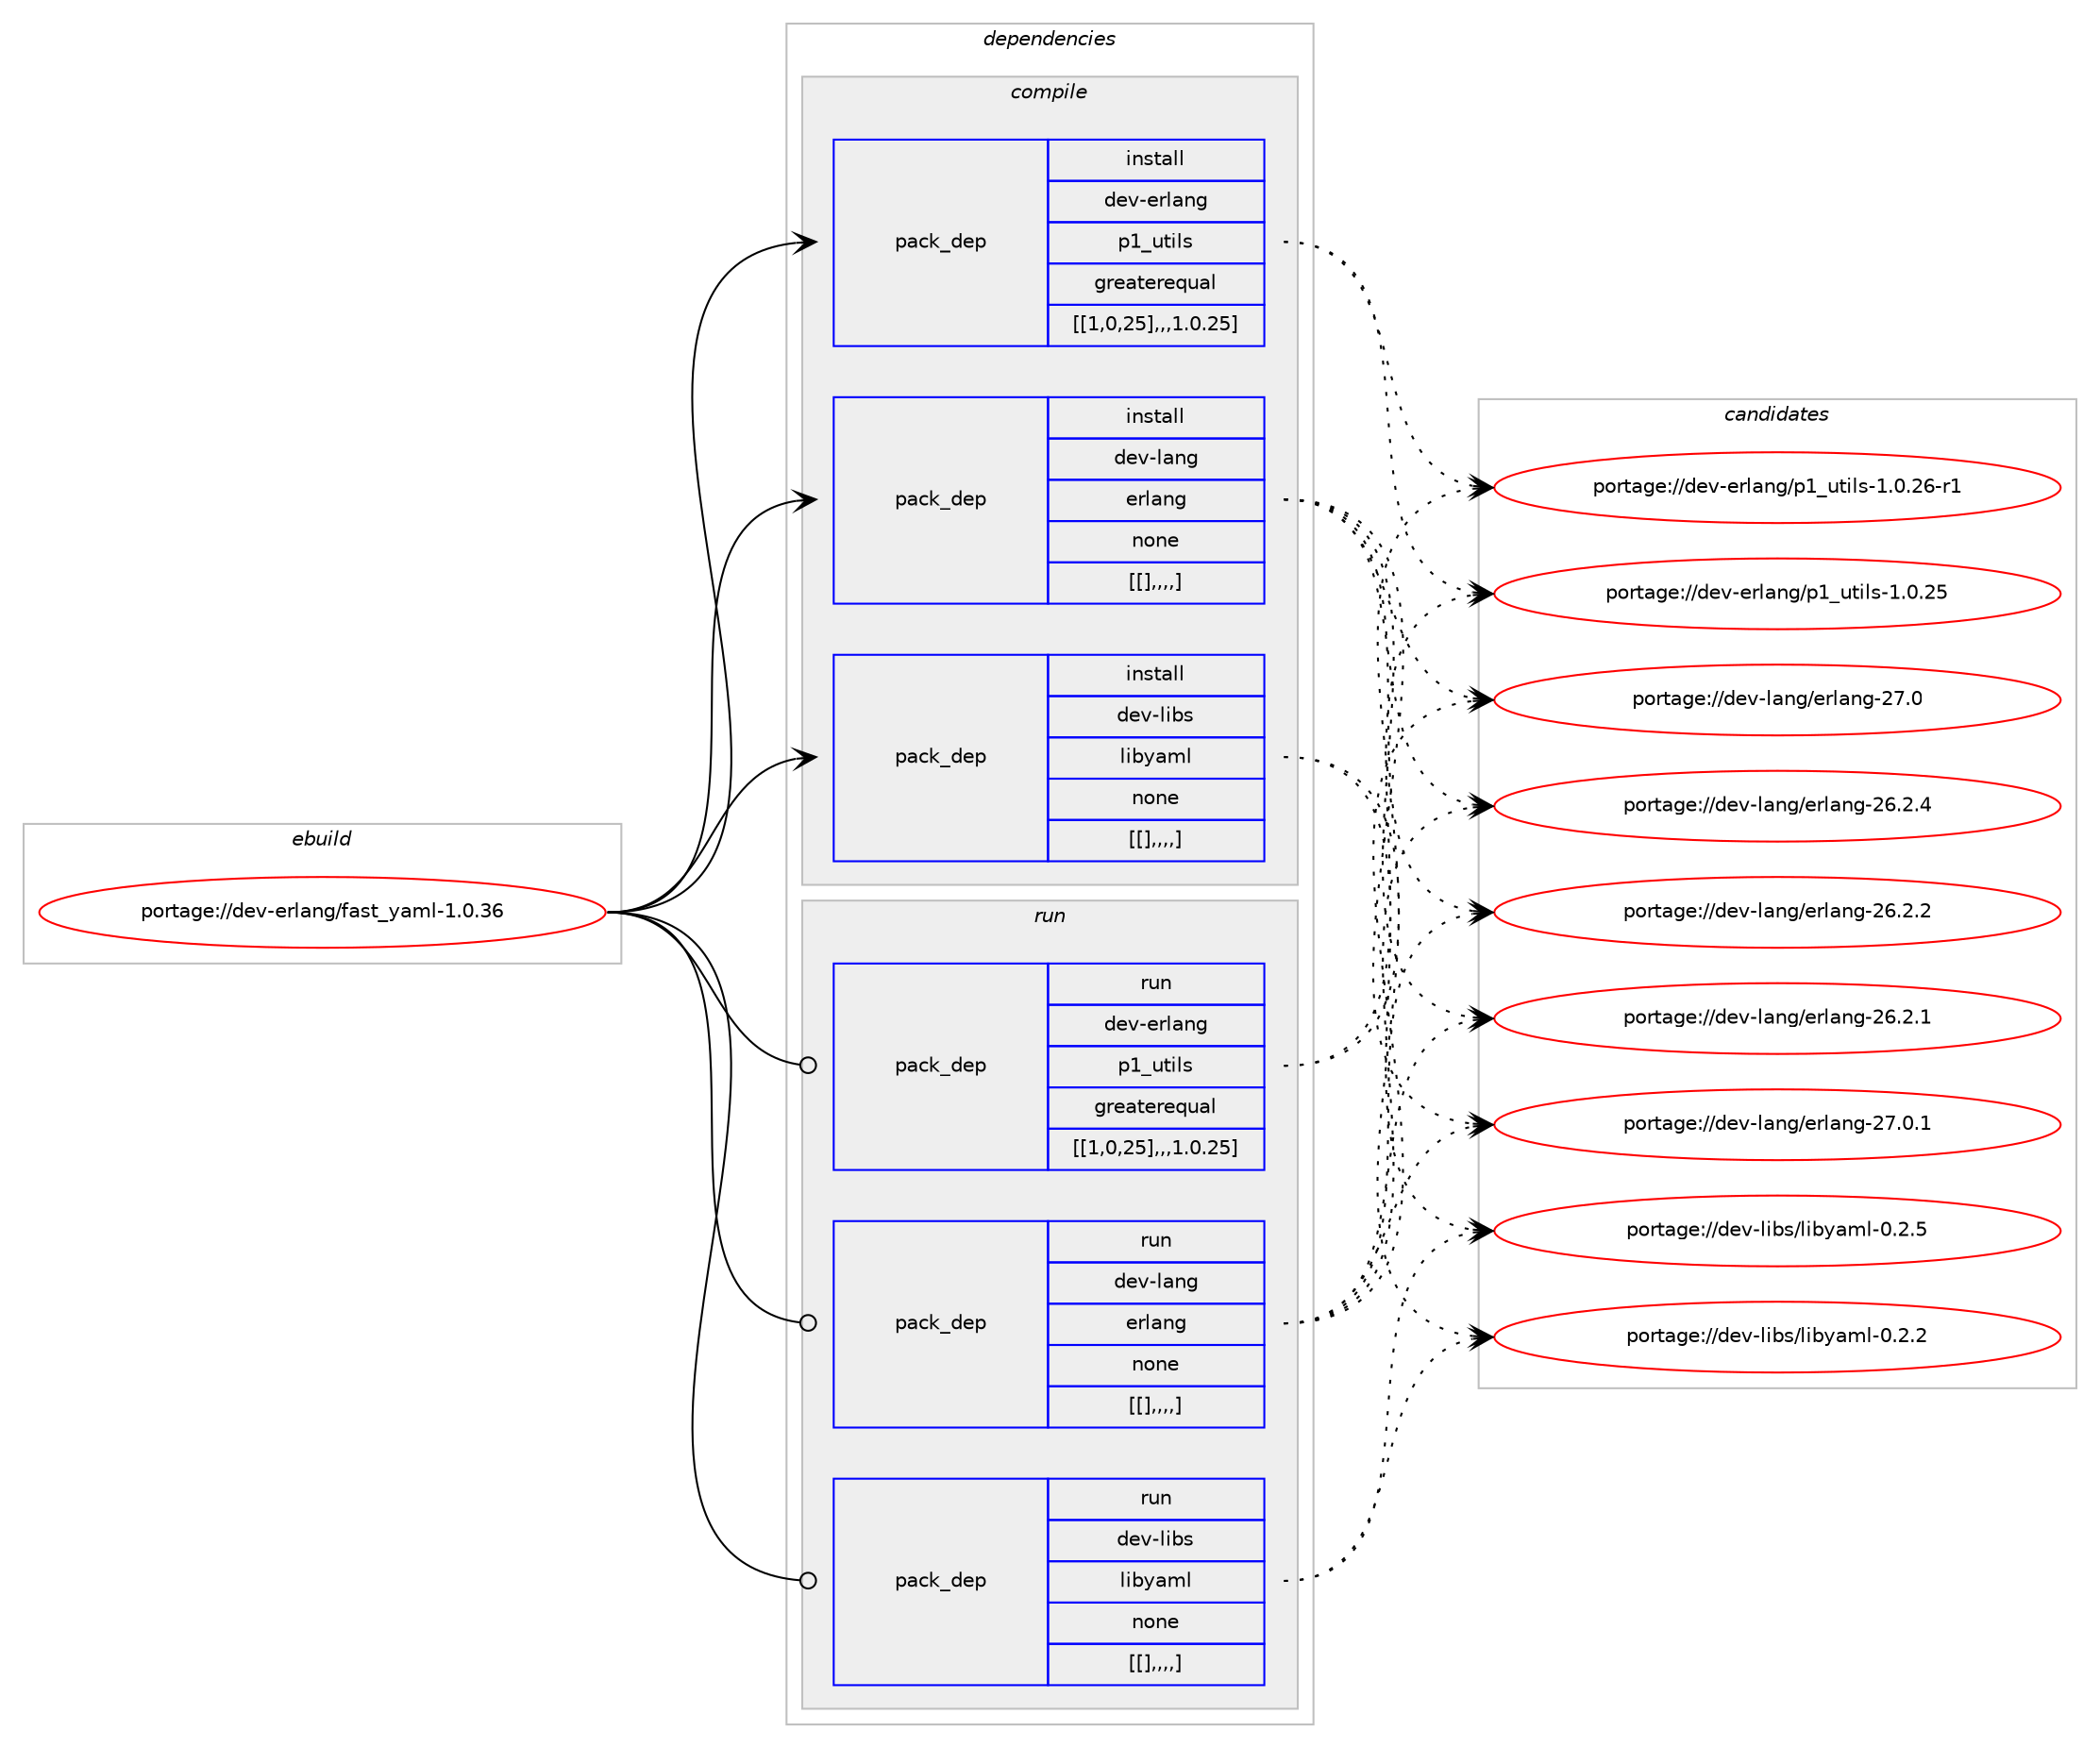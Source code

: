 digraph prolog {

# *************
# Graph options
# *************

newrank=true;
concentrate=true;
compound=true;
graph [rankdir=LR,fontname=Helvetica,fontsize=10,ranksep=1.5];#, ranksep=2.5, nodesep=0.2];
edge  [arrowhead=vee];
node  [fontname=Helvetica,fontsize=10];

# **********
# The ebuild
# **********

subgraph cluster_leftcol {
color=gray;
label=<<i>ebuild</i>>;
id [label="portage://dev-erlang/fast_yaml-1.0.36", color=red, width=4, href="../dev-erlang/fast_yaml-1.0.36.svg"];
}

# ****************
# The dependencies
# ****************

subgraph cluster_midcol {
color=gray;
label=<<i>dependencies</i>>;
subgraph cluster_compile {
fillcolor="#eeeeee";
style=filled;
label=<<i>compile</i>>;
subgraph pack55791 {
dependency78266 [label=<<TABLE BORDER="0" CELLBORDER="1" CELLSPACING="0" CELLPADDING="4" WIDTH="220"><TR><TD ROWSPAN="6" CELLPADDING="30">pack_dep</TD></TR><TR><TD WIDTH="110">install</TD></TR><TR><TD>dev-erlang</TD></TR><TR><TD>p1_utils</TD></TR><TR><TD>greaterequal</TD></TR><TR><TD>[[1,0,25],,,1.0.25]</TD></TR></TABLE>>, shape=none, color=blue];
}
id:e -> dependency78266:w [weight=20,style="solid",arrowhead="vee"];
subgraph pack55816 {
dependency78321 [label=<<TABLE BORDER="0" CELLBORDER="1" CELLSPACING="0" CELLPADDING="4" WIDTH="220"><TR><TD ROWSPAN="6" CELLPADDING="30">pack_dep</TD></TR><TR><TD WIDTH="110">install</TD></TR><TR><TD>dev-lang</TD></TR><TR><TD>erlang</TD></TR><TR><TD>none</TD></TR><TR><TD>[[],,,,]</TD></TR></TABLE>>, shape=none, color=blue];
}
id:e -> dependency78321:w [weight=20,style="solid",arrowhead="vee"];
subgraph pack55916 {
dependency78393 [label=<<TABLE BORDER="0" CELLBORDER="1" CELLSPACING="0" CELLPADDING="4" WIDTH="220"><TR><TD ROWSPAN="6" CELLPADDING="30">pack_dep</TD></TR><TR><TD WIDTH="110">install</TD></TR><TR><TD>dev-libs</TD></TR><TR><TD>libyaml</TD></TR><TR><TD>none</TD></TR><TR><TD>[[],,,,]</TD></TR></TABLE>>, shape=none, color=blue];
}
id:e -> dependency78393:w [weight=20,style="solid",arrowhead="vee"];
}
subgraph cluster_compileandrun {
fillcolor="#eeeeee";
style=filled;
label=<<i>compile and run</i>>;
}
subgraph cluster_run {
fillcolor="#eeeeee";
style=filled;
label=<<i>run</i>>;
subgraph pack55921 {
dependency78435 [label=<<TABLE BORDER="0" CELLBORDER="1" CELLSPACING="0" CELLPADDING="4" WIDTH="220"><TR><TD ROWSPAN="6" CELLPADDING="30">pack_dep</TD></TR><TR><TD WIDTH="110">run</TD></TR><TR><TD>dev-erlang</TD></TR><TR><TD>p1_utils</TD></TR><TR><TD>greaterequal</TD></TR><TR><TD>[[1,0,25],,,1.0.25]</TD></TR></TABLE>>, shape=none, color=blue];
}
id:e -> dependency78435:w [weight=20,style="solid",arrowhead="odot"];
subgraph pack55969 {
dependency78473 [label=<<TABLE BORDER="0" CELLBORDER="1" CELLSPACING="0" CELLPADDING="4" WIDTH="220"><TR><TD ROWSPAN="6" CELLPADDING="30">pack_dep</TD></TR><TR><TD WIDTH="110">run</TD></TR><TR><TD>dev-lang</TD></TR><TR><TD>erlang</TD></TR><TR><TD>none</TD></TR><TR><TD>[[],,,,]</TD></TR></TABLE>>, shape=none, color=blue];
}
id:e -> dependency78473:w [weight=20,style="solid",arrowhead="odot"];
subgraph pack55991 {
dependency78504 [label=<<TABLE BORDER="0" CELLBORDER="1" CELLSPACING="0" CELLPADDING="4" WIDTH="220"><TR><TD ROWSPAN="6" CELLPADDING="30">pack_dep</TD></TR><TR><TD WIDTH="110">run</TD></TR><TR><TD>dev-libs</TD></TR><TR><TD>libyaml</TD></TR><TR><TD>none</TD></TR><TR><TD>[[],,,,]</TD></TR></TABLE>>, shape=none, color=blue];
}
id:e -> dependency78504:w [weight=20,style="solid",arrowhead="odot"];
}
}

# **************
# The candidates
# **************

subgraph cluster_choices {
rank=same;
color=gray;
label=<<i>candidates</i>>;

subgraph choice55481 {
color=black;
nodesep=1;
choice1001011184510111410897110103471124995117116105108115454946484650544511449 [label="portage://dev-erlang/p1_utils-1.0.26-r1", color=red, width=4,href="../dev-erlang/p1_utils-1.0.26-r1.svg"];
choice100101118451011141089711010347112499511711610510811545494648465053 [label="portage://dev-erlang/p1_utils-1.0.25", color=red, width=4,href="../dev-erlang/p1_utils-1.0.25.svg"];
dependency78266:e -> choice1001011184510111410897110103471124995117116105108115454946484650544511449:w [style=dotted,weight="100"];
dependency78266:e -> choice100101118451011141089711010347112499511711610510811545494648465053:w [style=dotted,weight="100"];
}
subgraph choice55489 {
color=black;
nodesep=1;
choice1001011184510897110103471011141089711010345505546484649 [label="portage://dev-lang/erlang-27.0.1", color=red, width=4,href="../dev-lang/erlang-27.0.1.svg"];
choice100101118451089711010347101114108971101034550554648 [label="portage://dev-lang/erlang-27.0", color=red, width=4,href="../dev-lang/erlang-27.0.svg"];
choice1001011184510897110103471011141089711010345505446504652 [label="portage://dev-lang/erlang-26.2.4", color=red, width=4,href="../dev-lang/erlang-26.2.4.svg"];
choice1001011184510897110103471011141089711010345505446504650 [label="portage://dev-lang/erlang-26.2.2", color=red, width=4,href="../dev-lang/erlang-26.2.2.svg"];
choice1001011184510897110103471011141089711010345505446504649 [label="portage://dev-lang/erlang-26.2.1", color=red, width=4,href="../dev-lang/erlang-26.2.1.svg"];
dependency78321:e -> choice1001011184510897110103471011141089711010345505546484649:w [style=dotted,weight="100"];
dependency78321:e -> choice100101118451089711010347101114108971101034550554648:w [style=dotted,weight="100"];
dependency78321:e -> choice1001011184510897110103471011141089711010345505446504652:w [style=dotted,weight="100"];
dependency78321:e -> choice1001011184510897110103471011141089711010345505446504650:w [style=dotted,weight="100"];
dependency78321:e -> choice1001011184510897110103471011141089711010345505446504649:w [style=dotted,weight="100"];
}
subgraph choice55514 {
color=black;
nodesep=1;
choice1001011184510810598115471081059812197109108454846504653 [label="portage://dev-libs/libyaml-0.2.5", color=red, width=4,href="../dev-libs/libyaml-0.2.5.svg"];
choice1001011184510810598115471081059812197109108454846504650 [label="portage://dev-libs/libyaml-0.2.2", color=red, width=4,href="../dev-libs/libyaml-0.2.2.svg"];
dependency78393:e -> choice1001011184510810598115471081059812197109108454846504653:w [style=dotted,weight="100"];
dependency78393:e -> choice1001011184510810598115471081059812197109108454846504650:w [style=dotted,weight="100"];
}
subgraph choice55529 {
color=black;
nodesep=1;
choice1001011184510111410897110103471124995117116105108115454946484650544511449 [label="portage://dev-erlang/p1_utils-1.0.26-r1", color=red, width=4,href="../dev-erlang/p1_utils-1.0.26-r1.svg"];
choice100101118451011141089711010347112499511711610510811545494648465053 [label="portage://dev-erlang/p1_utils-1.0.25", color=red, width=4,href="../dev-erlang/p1_utils-1.0.25.svg"];
dependency78435:e -> choice1001011184510111410897110103471124995117116105108115454946484650544511449:w [style=dotted,weight="100"];
dependency78435:e -> choice100101118451011141089711010347112499511711610510811545494648465053:w [style=dotted,weight="100"];
}
subgraph choice55536 {
color=black;
nodesep=1;
choice1001011184510897110103471011141089711010345505546484649 [label="portage://dev-lang/erlang-27.0.1", color=red, width=4,href="../dev-lang/erlang-27.0.1.svg"];
choice100101118451089711010347101114108971101034550554648 [label="portage://dev-lang/erlang-27.0", color=red, width=4,href="../dev-lang/erlang-27.0.svg"];
choice1001011184510897110103471011141089711010345505446504652 [label="portage://dev-lang/erlang-26.2.4", color=red, width=4,href="../dev-lang/erlang-26.2.4.svg"];
choice1001011184510897110103471011141089711010345505446504650 [label="portage://dev-lang/erlang-26.2.2", color=red, width=4,href="../dev-lang/erlang-26.2.2.svg"];
choice1001011184510897110103471011141089711010345505446504649 [label="portage://dev-lang/erlang-26.2.1", color=red, width=4,href="../dev-lang/erlang-26.2.1.svg"];
dependency78473:e -> choice1001011184510897110103471011141089711010345505546484649:w [style=dotted,weight="100"];
dependency78473:e -> choice100101118451089711010347101114108971101034550554648:w [style=dotted,weight="100"];
dependency78473:e -> choice1001011184510897110103471011141089711010345505446504652:w [style=dotted,weight="100"];
dependency78473:e -> choice1001011184510897110103471011141089711010345505446504650:w [style=dotted,weight="100"];
dependency78473:e -> choice1001011184510897110103471011141089711010345505446504649:w [style=dotted,weight="100"];
}
subgraph choice55554 {
color=black;
nodesep=1;
choice1001011184510810598115471081059812197109108454846504653 [label="portage://dev-libs/libyaml-0.2.5", color=red, width=4,href="../dev-libs/libyaml-0.2.5.svg"];
choice1001011184510810598115471081059812197109108454846504650 [label="portage://dev-libs/libyaml-0.2.2", color=red, width=4,href="../dev-libs/libyaml-0.2.2.svg"];
dependency78504:e -> choice1001011184510810598115471081059812197109108454846504653:w [style=dotted,weight="100"];
dependency78504:e -> choice1001011184510810598115471081059812197109108454846504650:w [style=dotted,weight="100"];
}
}

}
